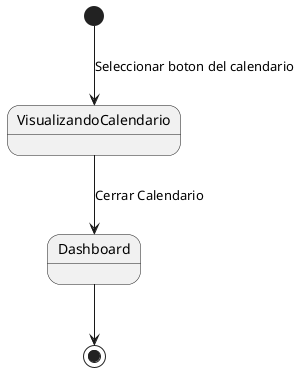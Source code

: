 @startuml Ver calendario de actividades
[*] --> VisualizandoCalendario : Seleccionar boton del calendario
VisualizandoCalendario --> Dashboard : Cerrar Calendario
Dashboard --> [*]
@enduml